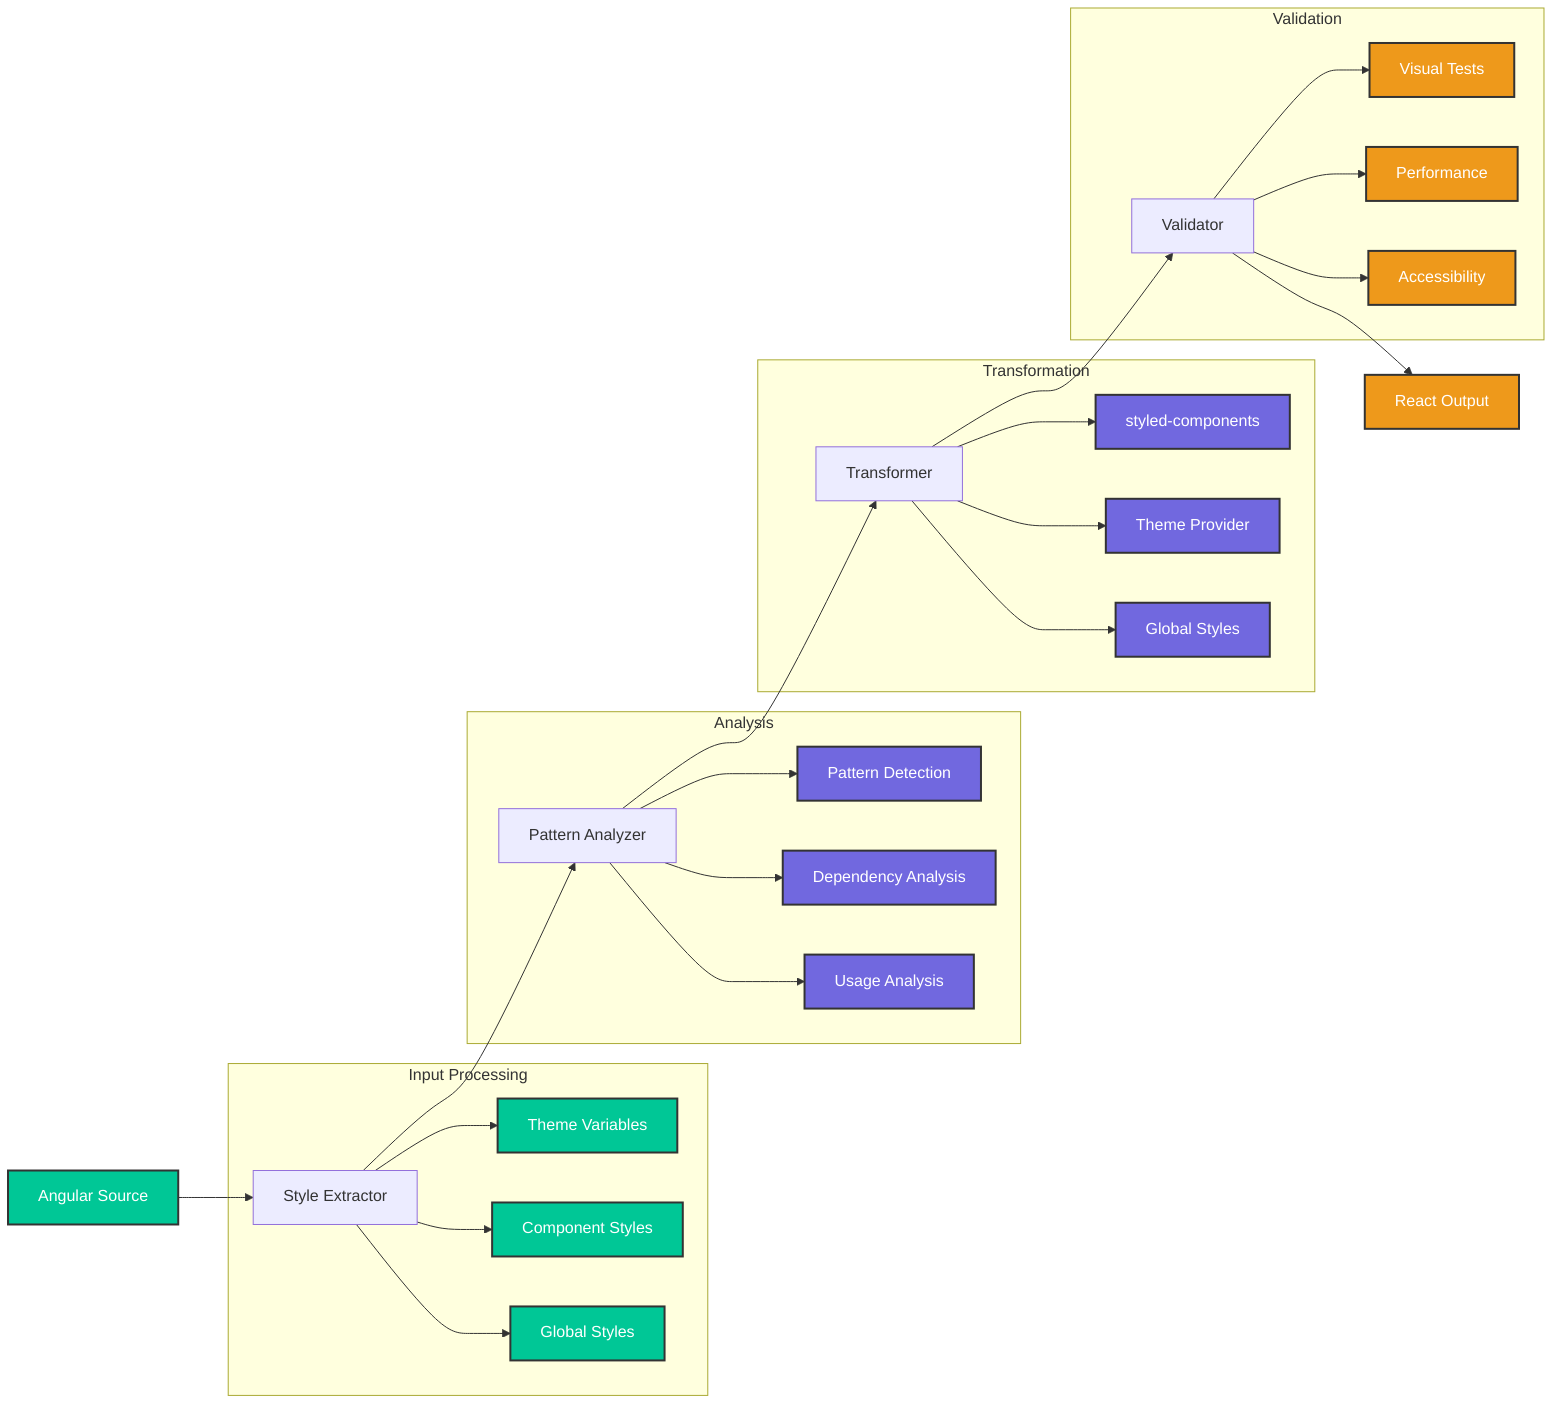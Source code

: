 graph LR
    %% Data Flow Diagram
    %% This diagram illustrates the flow of style data through the system
    
    %% Define styles
    classDef input fill:#00C796,stroke:#333,stroke-width:2px,color:white
    classDef process fill:#7168DF,stroke:#333,stroke-width:2px,color:white
    classDef output fill:#EE991B,stroke:#333,stroke-width:2px,color:white
    
    %% Main Flow
    A[Angular Source]:::input --> B[Style Extractor]
    B --> C[Pattern Analyzer]
    C --> D[Transformer]
    D --> E[Validator]
    E --> F[React Output]:::output
    
    %% Input Processing Components
    subgraph Input Processing
        B --> G[Theme Variables]:::input
        B --> H[Component Styles]:::input
        B --> I[Global Styles]:::input
    end
    
    %% Analysis Components
    subgraph Analysis
        C --> J[Pattern Detection]:::process
        C --> K[Dependency Analysis]:::process
        C --> L[Usage Analysis]:::process
    end
    
    %% Transformation Components
    subgraph Transformation
        D --> M[styled-components]:::process
        D --> N[Theme Provider]:::process
        D --> O[Global Styles]:::process
    end
    
    %% Validation Components
    subgraph Validation
        E --> P[Visual Tests]:::output
        E --> Q[Performance]:::output
        E --> R[Accessibility]:::output
    end
    
    %% Add notes
    %% Note: Each subgraph represents a distinct phase in the data flow process
    %% Note: The main flow shows the sequential transformation of styles
    %% Note: Validation ensures the quality of the transformed styles